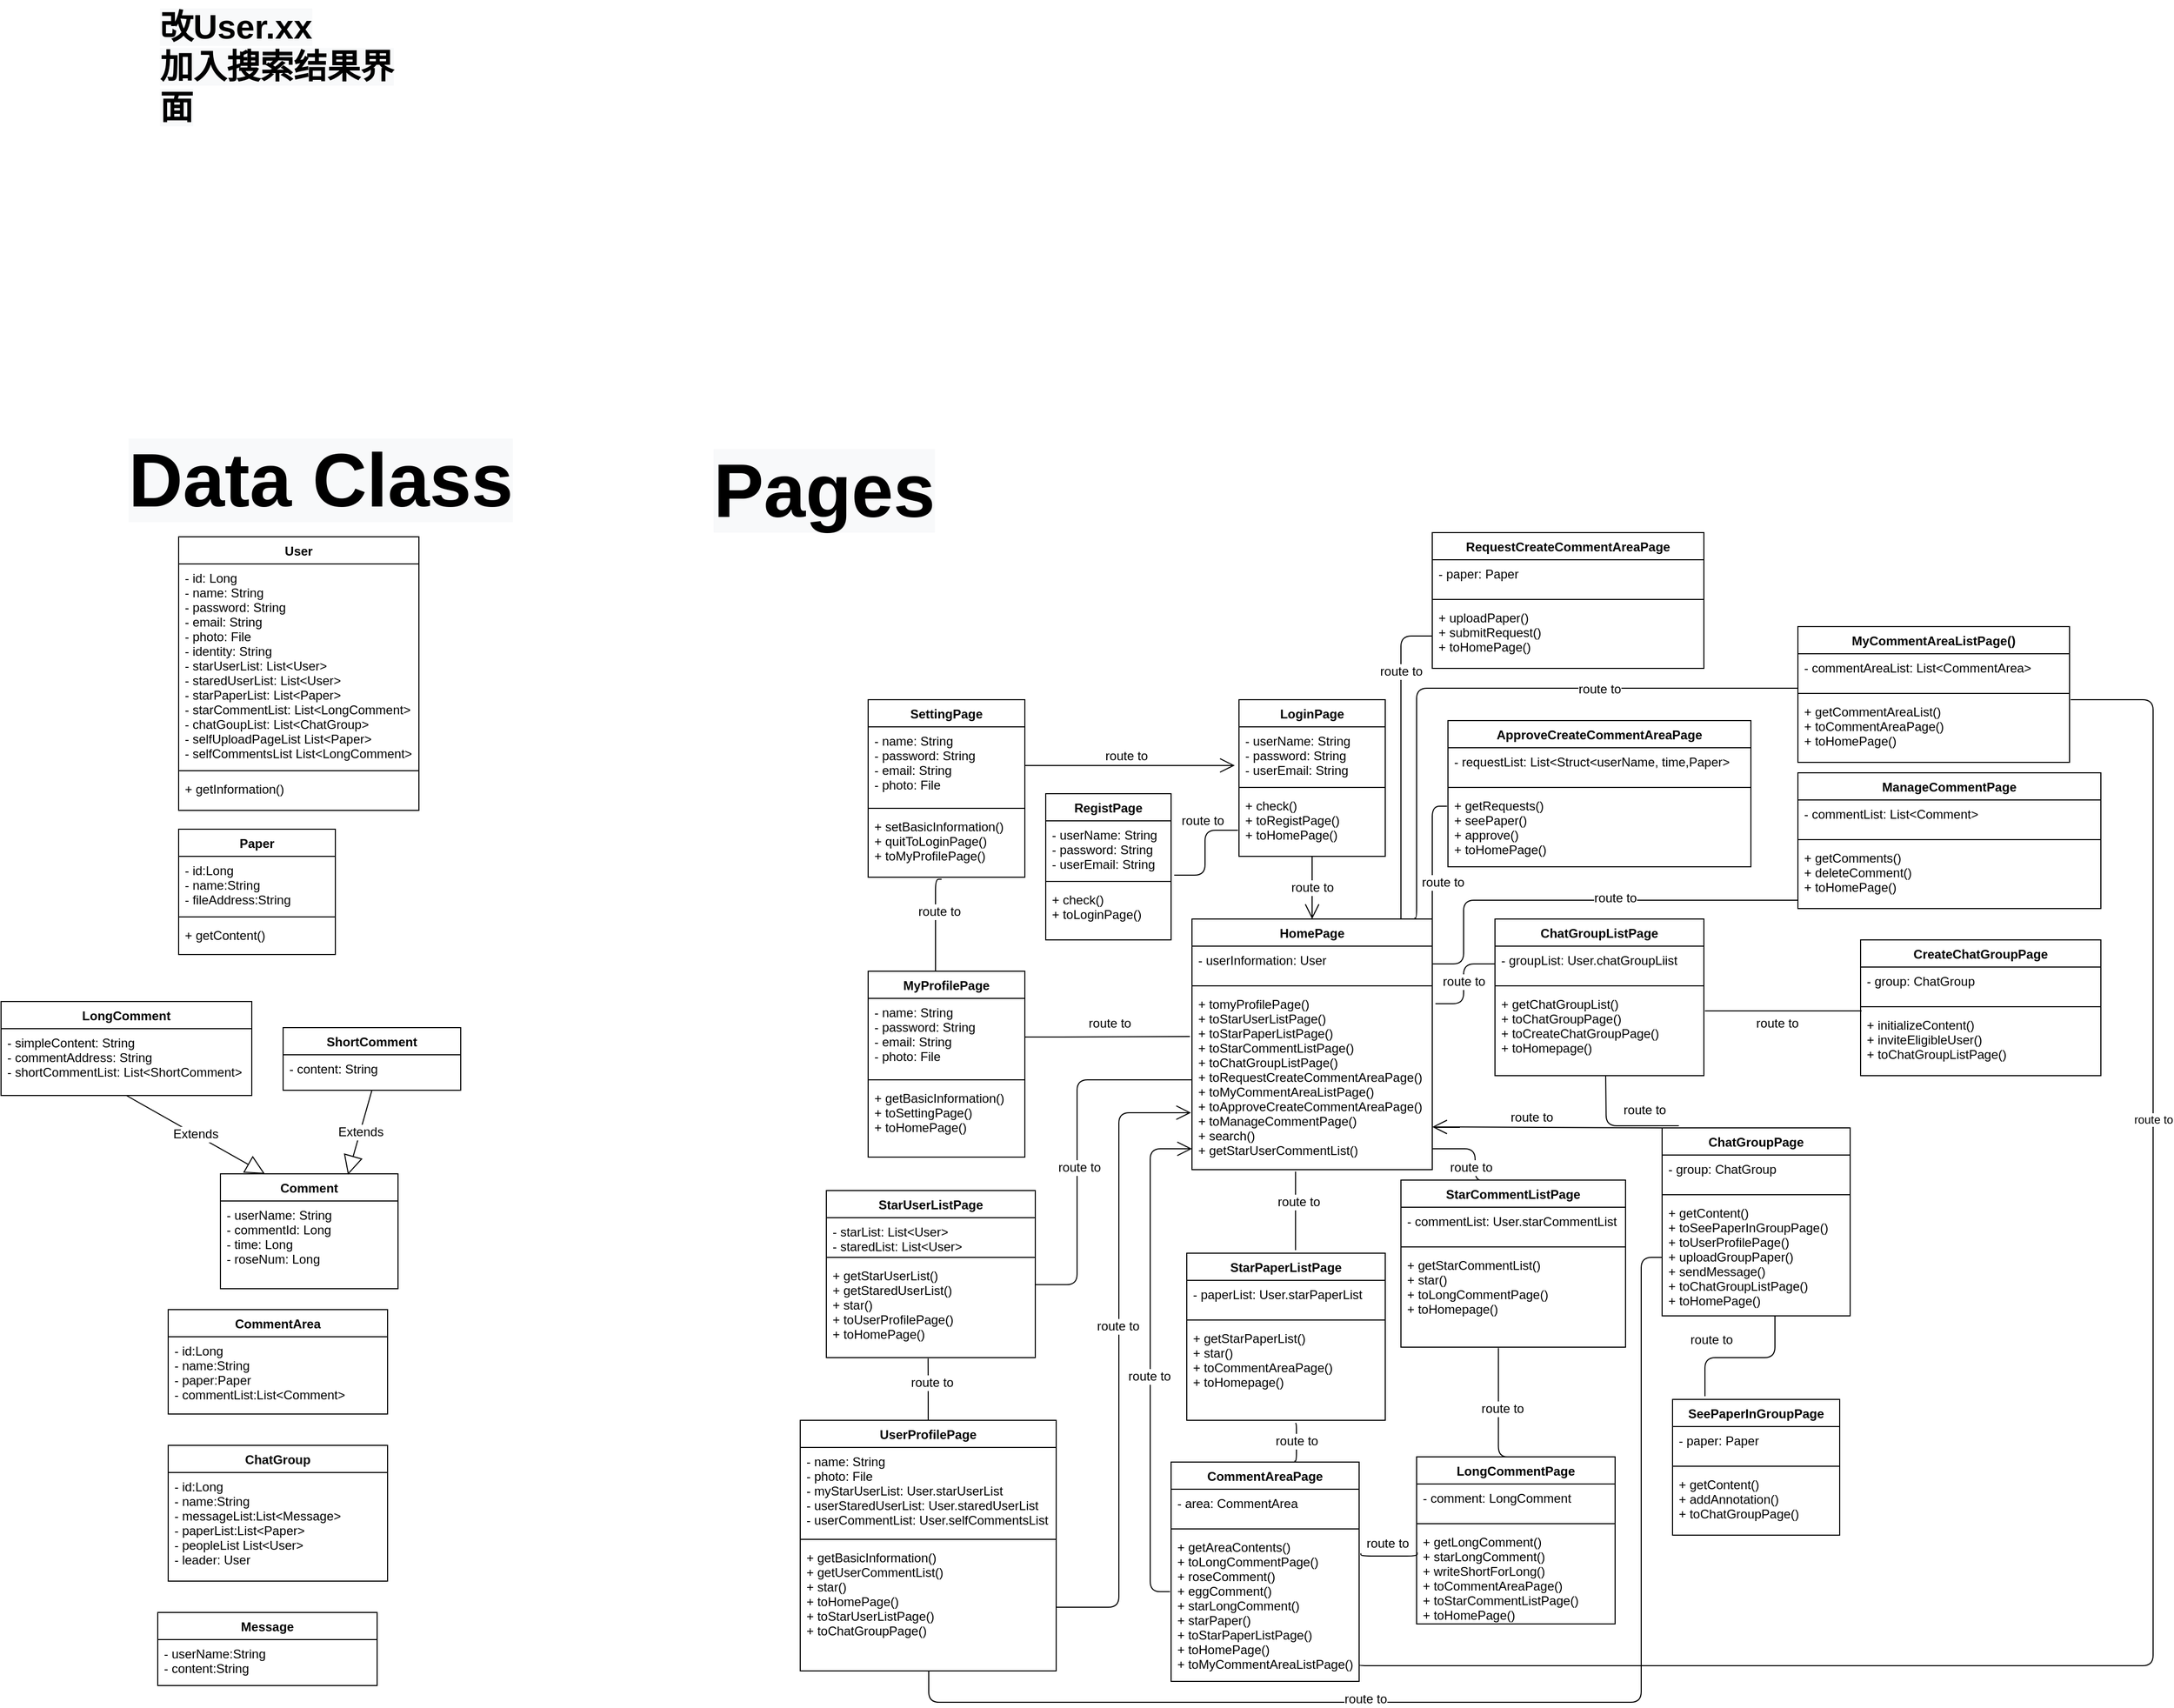 <mxfile version="13.10.0" type="github">
  <diagram id="C5RBs43oDa-KdzZeNtuy" name="Page-1">
    <mxGraphModel dx="1422" dy="794" grid="1" gridSize="10" guides="1" tooltips="1" connect="1" arrows="1" fold="1" page="1" pageScale="1" pageWidth="4681" pageHeight="3300" math="0" shadow="0">
      <root>
        <mxCell id="WIyWlLk6GJQsqaUBKTNV-0" />
        <mxCell id="WIyWlLk6GJQsqaUBKTNV-1" parent="WIyWlLk6GJQsqaUBKTNV-0" />
        <mxCell id="Cxy3Sewu2v3tstVAsMVQ-8" value="ChatGroup" style="swimlane;fontStyle=1;align=center;verticalAlign=top;childLayout=stackLayout;horizontal=1;startSize=26;horizontalStack=0;resizeParent=1;resizeLast=0;collapsible=1;marginBottom=0;rounded=0;shadow=0;strokeWidth=1;" parent="WIyWlLk6GJQsqaUBKTNV-1" vertex="1">
          <mxGeometry x="550" y="1514" width="210" height="130" as="geometry">
            <mxRectangle x="230" y="140" width="160" height="26" as="alternateBounds" />
          </mxGeometry>
        </mxCell>
        <mxCell id="Cxy3Sewu2v3tstVAsMVQ-9" value="- id:Long&#xa;- name:String&#xa;- messageList:List&lt;Message&gt;&#xa;- paperList:List&lt;Paper&gt;&#xa;- peopleList List&lt;User&gt;&#xa;- leader: User" style="text;align=left;verticalAlign=top;spacingLeft=4;spacingRight=4;overflow=hidden;rotatable=0;points=[[0,0.5],[1,0.5]];portConstraint=eastwest;" parent="Cxy3Sewu2v3tstVAsMVQ-8" vertex="1">
          <mxGeometry y="26" width="210" height="104" as="geometry" />
        </mxCell>
        <mxCell id="Cxy3Sewu2v3tstVAsMVQ-23" value="CommentArea" style="swimlane;fontStyle=1;align=center;verticalAlign=top;childLayout=stackLayout;horizontal=1;startSize=26;horizontalStack=0;resizeParent=1;resizeLast=0;collapsible=1;marginBottom=0;rounded=0;shadow=0;strokeWidth=1;" parent="WIyWlLk6GJQsqaUBKTNV-1" vertex="1">
          <mxGeometry x="550" y="1384" width="210" height="100" as="geometry">
            <mxRectangle x="230" y="140" width="160" height="26" as="alternateBounds" />
          </mxGeometry>
        </mxCell>
        <mxCell id="Cxy3Sewu2v3tstVAsMVQ-24" value="- id:Long&#xa;- name:String&#xa;- paper:Paper&#xa;- commentList:List&lt;Comment&gt;" style="text;align=left;verticalAlign=top;spacingLeft=4;spacingRight=4;overflow=hidden;rotatable=0;points=[[0,0.5],[1,0.5]];portConstraint=eastwest;" parent="Cxy3Sewu2v3tstVAsMVQ-23" vertex="1">
          <mxGeometry y="26" width="210" height="74" as="geometry" />
        </mxCell>
        <mxCell id="Cxy3Sewu2v3tstVAsMVQ-37" value="LoginPage" style="swimlane;fontStyle=1;align=center;verticalAlign=top;childLayout=stackLayout;horizontal=1;startSize=26;horizontalStack=0;resizeParent=1;resizeLast=0;collapsible=1;marginBottom=0;rounded=0;shadow=0;strokeWidth=1;" parent="WIyWlLk6GJQsqaUBKTNV-1" vertex="1">
          <mxGeometry x="1575" y="800" width="140" height="150" as="geometry">
            <mxRectangle x="1575" y="800" width="160" height="26" as="alternateBounds" />
          </mxGeometry>
        </mxCell>
        <mxCell id="Cxy3Sewu2v3tstVAsMVQ-38" value="- userName: String&#xa;- password: String&#xa;- userEmail: String" style="text;align=left;verticalAlign=top;spacingLeft=4;spacingRight=4;overflow=hidden;rotatable=0;points=[[0,0.5],[1,0.5]];portConstraint=eastwest;" parent="Cxy3Sewu2v3tstVAsMVQ-37" vertex="1">
          <mxGeometry y="26" width="140" height="54" as="geometry" />
        </mxCell>
        <mxCell id="Cxy3Sewu2v3tstVAsMVQ-39" value="" style="line;html=1;strokeWidth=1;align=left;verticalAlign=middle;spacingTop=-1;spacingLeft=3;spacingRight=3;rotatable=0;labelPosition=right;points=[];portConstraint=eastwest;" parent="Cxy3Sewu2v3tstVAsMVQ-37" vertex="1">
          <mxGeometry y="80" width="140" height="8" as="geometry" />
        </mxCell>
        <mxCell id="Cxy3Sewu2v3tstVAsMVQ-40" value="+ check()&#xa;+ toRegistPage()&#xa;+ toHomePage()" style="text;align=left;verticalAlign=top;spacingLeft=4;spacingRight=4;overflow=hidden;rotatable=0;points=[[0,0.5],[1,0.5]];portConstraint=eastwest;" parent="Cxy3Sewu2v3tstVAsMVQ-37" vertex="1">
          <mxGeometry y="88" width="140" height="52" as="geometry" />
        </mxCell>
        <mxCell id="Cxy3Sewu2v3tstVAsMVQ-41" value="RegistPage" style="swimlane;fontStyle=1;align=center;verticalAlign=top;childLayout=stackLayout;horizontal=1;startSize=26;horizontalStack=0;resizeParent=1;resizeLast=0;collapsible=1;marginBottom=0;rounded=0;shadow=0;strokeWidth=1;" parent="WIyWlLk6GJQsqaUBKTNV-1" vertex="1">
          <mxGeometry x="1390" y="890" width="120" height="140" as="geometry">
            <mxRectangle x="1860" y="805" width="160" height="26" as="alternateBounds" />
          </mxGeometry>
        </mxCell>
        <mxCell id="Cxy3Sewu2v3tstVAsMVQ-42" value="- userName: String&#xa;- password: String&#xa;- userEmail: String" style="text;align=left;verticalAlign=top;spacingLeft=4;spacingRight=4;overflow=hidden;rotatable=0;points=[[0,0.5],[1,0.5]];portConstraint=eastwest;" parent="Cxy3Sewu2v3tstVAsMVQ-41" vertex="1">
          <mxGeometry y="26" width="120" height="54" as="geometry" />
        </mxCell>
        <mxCell id="Cxy3Sewu2v3tstVAsMVQ-43" value="" style="line;html=1;strokeWidth=1;align=left;verticalAlign=middle;spacingTop=-1;spacingLeft=3;spacingRight=3;rotatable=0;labelPosition=right;points=[];portConstraint=eastwest;" parent="Cxy3Sewu2v3tstVAsMVQ-41" vertex="1">
          <mxGeometry y="80" width="120" height="8" as="geometry" />
        </mxCell>
        <mxCell id="Cxy3Sewu2v3tstVAsMVQ-44" value="+ check()&#xa;+ toLoginPage()" style="text;align=left;verticalAlign=top;spacingLeft=4;spacingRight=4;overflow=hidden;rotatable=0;points=[[0,0.5],[1,0.5]];portConstraint=eastwest;" parent="Cxy3Sewu2v3tstVAsMVQ-41" vertex="1">
          <mxGeometry y="88" width="120" height="52" as="geometry" />
        </mxCell>
        <mxCell id="Cxy3Sewu2v3tstVAsMVQ-47" value="&lt;span style=&quot;color: rgb(0, 0, 0); font-family: helvetica; font-size: 72px; font-style: normal; font-weight: 700; letter-spacing: normal; text-align: center; text-indent: 0px; text-transform: none; word-spacing: 0px; background-color: rgb(248, 249, 250); display: inline; float: none;&quot;&gt;Pages&lt;br style=&quot;font-size: 72px;&quot;&gt;&lt;/span&gt;" style="text;whiteSpace=wrap;html=1;fontSize=72;" parent="WIyWlLk6GJQsqaUBKTNV-1" vertex="1">
          <mxGeometry x="1070" y="550" width="250" height="90" as="geometry" />
        </mxCell>
        <mxCell id="Cxy3Sewu2v3tstVAsMVQ-48" value="HomePage" style="swimlane;fontStyle=1;align=center;verticalAlign=top;childLayout=stackLayout;horizontal=1;startSize=26;horizontalStack=0;resizeParent=1;resizeLast=0;collapsible=1;marginBottom=0;rounded=0;shadow=0;strokeWidth=1;" parent="WIyWlLk6GJQsqaUBKTNV-1" vertex="1">
          <mxGeometry x="1530" y="1010" width="230" height="240" as="geometry">
            <mxRectangle x="230" y="140" width="160" height="26" as="alternateBounds" />
          </mxGeometry>
        </mxCell>
        <mxCell id="Cxy3Sewu2v3tstVAsMVQ-49" value="- userInformation: User" style="text;align=left;verticalAlign=top;spacingLeft=4;spacingRight=4;overflow=hidden;rotatable=0;points=[[0,0.5],[1,0.5]];portConstraint=eastwest;" parent="Cxy3Sewu2v3tstVAsMVQ-48" vertex="1">
          <mxGeometry y="26" width="230" height="34" as="geometry" />
        </mxCell>
        <mxCell id="Cxy3Sewu2v3tstVAsMVQ-50" value="" style="line;html=1;strokeWidth=1;align=left;verticalAlign=middle;spacingTop=-1;spacingLeft=3;spacingRight=3;rotatable=0;labelPosition=right;points=[];portConstraint=eastwest;" parent="Cxy3Sewu2v3tstVAsMVQ-48" vertex="1">
          <mxGeometry y="60" width="230" height="8" as="geometry" />
        </mxCell>
        <mxCell id="Cxy3Sewu2v3tstVAsMVQ-51" value="+ tomyProfilePage()&#xa;+ toStarUserListPage()&#xa;+ toStarPaperListPage()&#xa;+ toStarCommentListPage()&#xa;+ toChatGroupListPage()&#xa;+ toRequestCreateCommentAreaPage()&#xa;+ toMyCommentAreaListPage()&#xa;+ toApproveCreateCommentAreaPage()&#xa;+ toManageCommentPage()&#xa;+ search()&#xa;+ getStarUserCommentList()" style="text;align=left;verticalAlign=top;spacingLeft=4;spacingRight=4;overflow=hidden;rotatable=0;points=[[0,0.5],[1,0.5]];portConstraint=eastwest;" parent="Cxy3Sewu2v3tstVAsMVQ-48" vertex="1">
          <mxGeometry y="68" width="230" height="172" as="geometry" />
        </mxCell>
        <mxCell id="Cxy3Sewu2v3tstVAsMVQ-52" value="&lt;span style=&quot;color: rgb(0 , 0 , 0) ; font-family: &amp;#34;helvetica&amp;#34; ; font-size: 72px ; font-style: normal ; font-weight: 700 ; letter-spacing: normal ; text-align: center ; text-indent: 0px ; text-transform: none ; word-spacing: 0px ; background-color: rgb(248 , 249 , 250) ; display: inline ; float: none&quot;&gt;Data Class&lt;br style=&quot;font-size: 72px&quot;&gt;&lt;/span&gt;" style="text;whiteSpace=wrap;html=1;fontSize=72;" parent="WIyWlLk6GJQsqaUBKTNV-1" vertex="1">
          <mxGeometry x="510" y="540" width="400" height="90" as="geometry" />
        </mxCell>
        <mxCell id="Cxy3Sewu2v3tstVAsMVQ-53" value="User" style="swimlane;fontStyle=1;align=center;verticalAlign=top;childLayout=stackLayout;horizontal=1;startSize=26;horizontalStack=0;resizeParent=1;resizeLast=0;collapsible=1;marginBottom=0;rounded=0;shadow=0;strokeWidth=1;" parent="WIyWlLk6GJQsqaUBKTNV-1" vertex="1">
          <mxGeometry x="560" y="644" width="230" height="262" as="geometry">
            <mxRectangle x="630" y="1370" width="160" height="26" as="alternateBounds" />
          </mxGeometry>
        </mxCell>
        <mxCell id="Cxy3Sewu2v3tstVAsMVQ-54" value="- id: Long&#xa;- name: String&#xa;- password: String&#xa;- email: String&#xa;- photo: File&#xa;- identity: String&#xa;- starUserList: List&lt;User&gt;&#xa;- staredUserList: List&lt;User&gt;&#xa;- starPaperList: List&lt;Paper&gt;&#xa;- starCommentList: List&lt;LongComment&gt;&#xa;- chatGoupList: List&lt;ChatGroup&gt;&#xa;- selfUploadPageList List&lt;Paper&gt;&#xa;- selfCommentsList List&lt;LongComment&gt;" style="text;align=left;verticalAlign=top;spacingLeft=4;spacingRight=4;overflow=hidden;rotatable=0;points=[[0,0.5],[1,0.5]];portConstraint=eastwest;" parent="Cxy3Sewu2v3tstVAsMVQ-53" vertex="1">
          <mxGeometry y="26" width="230" height="194" as="geometry" />
        </mxCell>
        <mxCell id="Cxy3Sewu2v3tstVAsMVQ-60" value="" style="line;strokeWidth=1;fillColor=none;align=left;verticalAlign=middle;spacingTop=-1;spacingLeft=3;spacingRight=3;rotatable=0;labelPosition=right;points=[];portConstraint=eastwest;fontSize=72;" parent="Cxy3Sewu2v3tstVAsMVQ-53" vertex="1">
          <mxGeometry y="220" width="230" height="8" as="geometry" />
        </mxCell>
        <mxCell id="Cxy3Sewu2v3tstVAsMVQ-85" value="+ getInformation()" style="text;align=left;verticalAlign=top;spacingLeft=4;spacingRight=4;overflow=hidden;rotatable=0;points=[[0,0.5],[1,0.5]];portConstraint=eastwest;" parent="Cxy3Sewu2v3tstVAsMVQ-53" vertex="1">
          <mxGeometry y="228" width="230" height="20" as="geometry" />
        </mxCell>
        <mxCell id="Cxy3Sewu2v3tstVAsMVQ-55" value="Paper" style="swimlane;fontStyle=1;align=center;verticalAlign=top;childLayout=stackLayout;horizontal=1;startSize=26;horizontalStack=0;resizeParent=1;resizeLast=0;collapsible=1;marginBottom=0;rounded=0;shadow=0;strokeWidth=1;" parent="WIyWlLk6GJQsqaUBKTNV-1" vertex="1">
          <mxGeometry x="560" y="924" width="150" height="120" as="geometry">
            <mxRectangle x="230" y="140" width="160" height="26" as="alternateBounds" />
          </mxGeometry>
        </mxCell>
        <mxCell id="Cxy3Sewu2v3tstVAsMVQ-56" value="- id:Long&#xa;- name:String&#xa;- fileAddress:String" style="text;align=left;verticalAlign=top;spacingLeft=4;spacingRight=4;overflow=hidden;rotatable=0;points=[[0,0.5],[1,0.5]];portConstraint=eastwest;" parent="Cxy3Sewu2v3tstVAsMVQ-55" vertex="1">
          <mxGeometry y="26" width="150" height="54" as="geometry" />
        </mxCell>
        <mxCell id="Cxy3Sewu2v3tstVAsMVQ-57" value="" style="line;html=1;strokeWidth=1;align=left;verticalAlign=middle;spacingTop=-1;spacingLeft=3;spacingRight=3;rotatable=0;labelPosition=right;points=[];portConstraint=eastwest;" parent="Cxy3Sewu2v3tstVAsMVQ-55" vertex="1">
          <mxGeometry y="80" width="150" height="8" as="geometry" />
        </mxCell>
        <mxCell id="Cxy3Sewu2v3tstVAsMVQ-58" value="+ getContent()" style="text;align=left;verticalAlign=top;spacingLeft=4;spacingRight=4;overflow=hidden;rotatable=0;points=[[0,0.5],[1,0.5]];portConstraint=eastwest;" parent="Cxy3Sewu2v3tstVAsMVQ-55" vertex="1">
          <mxGeometry y="88" width="150" height="32" as="geometry" />
        </mxCell>
        <mxCell id="Cxy3Sewu2v3tstVAsMVQ-61" value="LongComment" style="swimlane;fontStyle=1;align=center;verticalAlign=top;childLayout=stackLayout;horizontal=1;startSize=26;horizontalStack=0;resizeParent=1;resizeLast=0;collapsible=1;marginBottom=0;rounded=0;shadow=0;strokeWidth=1;" parent="WIyWlLk6GJQsqaUBKTNV-1" vertex="1">
          <mxGeometry x="390" y="1089" width="240" height="90" as="geometry">
            <mxRectangle x="230" y="140" width="160" height="26" as="alternateBounds" />
          </mxGeometry>
        </mxCell>
        <mxCell id="Cxy3Sewu2v3tstVAsMVQ-62" value="- simpleContent: String&#xa;- commentAddress: String&#xa;- shortCommentList: List&lt;ShortComment&gt;" style="text;align=left;verticalAlign=top;spacingLeft=4;spacingRight=4;overflow=hidden;rotatable=0;points=[[0,0.5],[1,0.5]];portConstraint=eastwest;" parent="Cxy3Sewu2v3tstVAsMVQ-61" vertex="1">
          <mxGeometry y="26" width="240" height="44" as="geometry" />
        </mxCell>
        <mxCell id="Cxy3Sewu2v3tstVAsMVQ-63" value="ShortComment" style="swimlane;fontStyle=1;align=center;verticalAlign=top;childLayout=stackLayout;horizontal=1;startSize=26;horizontalStack=0;resizeParent=1;resizeLast=0;collapsible=1;marginBottom=0;rounded=0;shadow=0;strokeWidth=1;" parent="WIyWlLk6GJQsqaUBKTNV-1" vertex="1">
          <mxGeometry x="660" y="1114" width="170" height="60" as="geometry">
            <mxRectangle x="230" y="140" width="160" height="26" as="alternateBounds" />
          </mxGeometry>
        </mxCell>
        <mxCell id="Cxy3Sewu2v3tstVAsMVQ-64" value="- content: String" style="text;align=left;verticalAlign=top;spacingLeft=4;spacingRight=4;overflow=hidden;rotatable=0;points=[[0,0.5],[1,0.5]];portConstraint=eastwest;" parent="Cxy3Sewu2v3tstVAsMVQ-63" vertex="1">
          <mxGeometry y="26" width="170" height="24" as="geometry" />
        </mxCell>
        <mxCell id="Cxy3Sewu2v3tstVAsMVQ-69" value="MyProfilePage" style="swimlane;fontStyle=1;align=center;verticalAlign=top;childLayout=stackLayout;horizontal=1;startSize=26;horizontalStack=0;resizeParent=1;resizeLast=0;collapsible=1;marginBottom=0;rounded=0;shadow=0;strokeWidth=1;" parent="WIyWlLk6GJQsqaUBKTNV-1" vertex="1">
          <mxGeometry x="1220" y="1060" width="150" height="178" as="geometry">
            <mxRectangle x="1220" y="1060" width="160" height="26" as="alternateBounds" />
          </mxGeometry>
        </mxCell>
        <mxCell id="Cxy3Sewu2v3tstVAsMVQ-70" value="- name: String&#xa;- password: String&#xa;- email: String&#xa;- photo: File" style="text;align=left;verticalAlign=top;spacingLeft=4;spacingRight=4;overflow=hidden;rotatable=0;points=[[0,0.5],[1,0.5]];portConstraint=eastwest;" parent="Cxy3Sewu2v3tstVAsMVQ-69" vertex="1">
          <mxGeometry y="26" width="150" height="74" as="geometry" />
        </mxCell>
        <mxCell id="Cxy3Sewu2v3tstVAsMVQ-71" value="" style="line;html=1;strokeWidth=1;align=left;verticalAlign=middle;spacingTop=-1;spacingLeft=3;spacingRight=3;rotatable=0;labelPosition=right;points=[];portConstraint=eastwest;" parent="Cxy3Sewu2v3tstVAsMVQ-69" vertex="1">
          <mxGeometry y="100" width="150" height="8" as="geometry" />
        </mxCell>
        <mxCell id="Cxy3Sewu2v3tstVAsMVQ-72" value="+ getBasicInformation()&#xa;+ toSettingPage()&#xa;+ toHomePage()&#xa;" style="text;align=left;verticalAlign=top;spacingLeft=4;spacingRight=4;overflow=hidden;rotatable=0;points=[[0,0.5],[1,0.5]];portConstraint=eastwest;" parent="Cxy3Sewu2v3tstVAsMVQ-69" vertex="1">
          <mxGeometry y="108" width="150" height="60" as="geometry" />
        </mxCell>
        <mxCell id="Cxy3Sewu2v3tstVAsMVQ-73" value="SettingPage" style="swimlane;fontStyle=1;align=center;verticalAlign=top;childLayout=stackLayout;horizontal=1;startSize=26;horizontalStack=0;resizeParent=1;resizeLast=0;collapsible=1;marginBottom=0;rounded=0;shadow=0;strokeWidth=1;" parent="WIyWlLk6GJQsqaUBKTNV-1" vertex="1">
          <mxGeometry x="1220" y="800" width="150" height="170" as="geometry">
            <mxRectangle x="1220" y="800" width="160" height="26" as="alternateBounds" />
          </mxGeometry>
        </mxCell>
        <mxCell id="Cxy3Sewu2v3tstVAsMVQ-74" value="- name: String&#xa;- password: String&#xa;- email: String&#xa;- photo: File" style="text;align=left;verticalAlign=top;spacingLeft=4;spacingRight=4;overflow=hidden;rotatable=0;points=[[0,0.5],[1,0.5]];portConstraint=eastwest;" parent="Cxy3Sewu2v3tstVAsMVQ-73" vertex="1">
          <mxGeometry y="26" width="150" height="74" as="geometry" />
        </mxCell>
        <mxCell id="Cxy3Sewu2v3tstVAsMVQ-75" value="" style="line;html=1;strokeWidth=1;align=left;verticalAlign=middle;spacingTop=-1;spacingLeft=3;spacingRight=3;rotatable=0;labelPosition=right;points=[];portConstraint=eastwest;" parent="Cxy3Sewu2v3tstVAsMVQ-73" vertex="1">
          <mxGeometry y="100" width="150" height="8" as="geometry" />
        </mxCell>
        <mxCell id="Cxy3Sewu2v3tstVAsMVQ-76" value="+ setBasicInformation()&#xa;+ quitToLoginPage()&#xa;+ toMyProfilePage()&#xa;" style="text;align=left;verticalAlign=top;spacingLeft=4;spacingRight=4;overflow=hidden;rotatable=0;points=[[0,0.5],[1,0.5]];portConstraint=eastwest;" parent="Cxy3Sewu2v3tstVAsMVQ-73" vertex="1">
          <mxGeometry y="108" width="150" height="62" as="geometry" />
        </mxCell>
        <mxCell id="Cxy3Sewu2v3tstVAsMVQ-77" value="StarUserListPage" style="swimlane;fontStyle=1;align=center;verticalAlign=top;childLayout=stackLayout;horizontal=1;startSize=26;horizontalStack=0;resizeParent=1;resizeLast=0;collapsible=1;marginBottom=0;rounded=0;shadow=0;strokeWidth=1;" parent="WIyWlLk6GJQsqaUBKTNV-1" vertex="1">
          <mxGeometry x="1180" y="1270" width="200" height="160" as="geometry">
            <mxRectangle x="1180" y="1270" width="160" height="26" as="alternateBounds" />
          </mxGeometry>
        </mxCell>
        <mxCell id="Cxy3Sewu2v3tstVAsMVQ-78" value="- starList: List&lt;User&gt;&#xa;- staredList: List&lt;User&gt;" style="text;align=left;verticalAlign=top;spacingLeft=4;spacingRight=4;overflow=hidden;rotatable=0;points=[[0,0.5],[1,0.5]];portConstraint=eastwest;" parent="Cxy3Sewu2v3tstVAsMVQ-77" vertex="1">
          <mxGeometry y="26" width="200" height="34" as="geometry" />
        </mxCell>
        <mxCell id="Cxy3Sewu2v3tstVAsMVQ-79" value="" style="line;html=1;strokeWidth=1;align=left;verticalAlign=middle;spacingTop=-1;spacingLeft=3;spacingRight=3;rotatable=0;labelPosition=right;points=[];portConstraint=eastwest;" parent="Cxy3Sewu2v3tstVAsMVQ-77" vertex="1">
          <mxGeometry y="60" width="200" height="8" as="geometry" />
        </mxCell>
        <mxCell id="Cxy3Sewu2v3tstVAsMVQ-80" value="+ getStarUserList()&#xa;+ getStaredUserList()&#xa;+ star()&#xa;+ toUserProfilePage()&#xa;+ toHomePage()" style="text;align=left;verticalAlign=top;spacingLeft=4;spacingRight=4;overflow=hidden;rotatable=0;points=[[0,0.5],[1,0.5]];portConstraint=eastwest;" parent="Cxy3Sewu2v3tstVAsMVQ-77" vertex="1">
          <mxGeometry y="68" width="200" height="92" as="geometry" />
        </mxCell>
        <mxCell id="Cxy3Sewu2v3tstVAsMVQ-81" value="UserProfilePage" style="swimlane;fontStyle=1;align=center;verticalAlign=top;childLayout=stackLayout;horizontal=1;startSize=26;horizontalStack=0;resizeParent=1;resizeLast=0;collapsible=1;marginBottom=0;rounded=0;shadow=0;strokeWidth=1;" parent="WIyWlLk6GJQsqaUBKTNV-1" vertex="1">
          <mxGeometry x="1155" y="1490" width="245" height="240" as="geometry">
            <mxRectangle x="1155" y="1490" width="160" height="26" as="alternateBounds" />
          </mxGeometry>
        </mxCell>
        <mxCell id="Cxy3Sewu2v3tstVAsMVQ-82" value="- name: String&#xa;- photo: File&#xa;- myStarUserList: User.starUserList&#xa;- userStaredUserList: User.staredUserList&#xa;- userCommentList: User.selfCommentsList" style="text;align=left;verticalAlign=top;spacingLeft=4;spacingRight=4;overflow=hidden;rotatable=0;points=[[0,0.5],[1,0.5]];portConstraint=eastwest;" parent="Cxy3Sewu2v3tstVAsMVQ-81" vertex="1">
          <mxGeometry y="26" width="245" height="84" as="geometry" />
        </mxCell>
        <mxCell id="Cxy3Sewu2v3tstVAsMVQ-83" value="" style="line;html=1;strokeWidth=1;align=left;verticalAlign=middle;spacingTop=-1;spacingLeft=3;spacingRight=3;rotatable=0;labelPosition=right;points=[];portConstraint=eastwest;" parent="Cxy3Sewu2v3tstVAsMVQ-81" vertex="1">
          <mxGeometry y="110" width="245" height="8" as="geometry" />
        </mxCell>
        <mxCell id="Cxy3Sewu2v3tstVAsMVQ-84" value="+ getBasicInformation()&#xa;+ getUserCommentList()&#xa;+ star()&#xa;+ toHomePage()&#xa;+ toStarUserListPage()&#xa;+ toChatGroupPage()&#xa;" style="text;align=left;verticalAlign=top;spacingLeft=4;spacingRight=4;overflow=hidden;rotatable=0;points=[[0,0.5],[1,0.5]];portConstraint=eastwest;" parent="Cxy3Sewu2v3tstVAsMVQ-81" vertex="1">
          <mxGeometry y="118" width="245" height="122" as="geometry" />
        </mxCell>
        <mxCell id="Cxy3Sewu2v3tstVAsMVQ-86" value="StarPaperListPage" style="swimlane;fontStyle=1;align=center;verticalAlign=top;childLayout=stackLayout;horizontal=1;startSize=26;horizontalStack=0;resizeParent=1;resizeLast=0;collapsible=1;marginBottom=0;rounded=0;shadow=0;strokeWidth=1;" parent="WIyWlLk6GJQsqaUBKTNV-1" vertex="1">
          <mxGeometry x="1525" y="1330" width="190" height="160" as="geometry">
            <mxRectangle x="1525" y="1330" width="160" height="26" as="alternateBounds" />
          </mxGeometry>
        </mxCell>
        <mxCell id="Cxy3Sewu2v3tstVAsMVQ-87" value="- paperList: User.starPaperList" style="text;align=left;verticalAlign=top;spacingLeft=4;spacingRight=4;overflow=hidden;rotatable=0;points=[[0,0.5],[1,0.5]];portConstraint=eastwest;" parent="Cxy3Sewu2v3tstVAsMVQ-86" vertex="1">
          <mxGeometry y="26" width="190" height="34" as="geometry" />
        </mxCell>
        <mxCell id="Cxy3Sewu2v3tstVAsMVQ-88" value="" style="line;html=1;strokeWidth=1;align=left;verticalAlign=middle;spacingTop=-1;spacingLeft=3;spacingRight=3;rotatable=0;labelPosition=right;points=[];portConstraint=eastwest;" parent="Cxy3Sewu2v3tstVAsMVQ-86" vertex="1">
          <mxGeometry y="60" width="190" height="8" as="geometry" />
        </mxCell>
        <mxCell id="Cxy3Sewu2v3tstVAsMVQ-89" value="+ getStarPaperList()&#xa;+ star()&#xa;+ toCommentAreaPage()&#xa;+ toHomepage()&#xa;" style="text;align=left;verticalAlign=top;spacingLeft=4;spacingRight=4;overflow=hidden;rotatable=0;points=[[0,0.5],[1,0.5]];portConstraint=eastwest;" parent="Cxy3Sewu2v3tstVAsMVQ-86" vertex="1">
          <mxGeometry y="68" width="190" height="92" as="geometry" />
        </mxCell>
        <mxCell id="Cxy3Sewu2v3tstVAsMVQ-90" value="CommentAreaPage" style="swimlane;fontStyle=1;align=center;verticalAlign=top;childLayout=stackLayout;horizontal=1;startSize=26;horizontalStack=0;resizeParent=1;resizeLast=0;collapsible=1;marginBottom=0;rounded=0;shadow=0;strokeWidth=1;" parent="WIyWlLk6GJQsqaUBKTNV-1" vertex="1">
          <mxGeometry x="1510" y="1530" width="180" height="210" as="geometry">
            <mxRectangle x="1530" y="1540" width="160" height="26" as="alternateBounds" />
          </mxGeometry>
        </mxCell>
        <mxCell id="Cxy3Sewu2v3tstVAsMVQ-91" value="- area: CommentArea" style="text;align=left;verticalAlign=top;spacingLeft=4;spacingRight=4;overflow=hidden;rotatable=0;points=[[0,0.5],[1,0.5]];portConstraint=eastwest;" parent="Cxy3Sewu2v3tstVAsMVQ-90" vertex="1">
          <mxGeometry y="26" width="180" height="34" as="geometry" />
        </mxCell>
        <mxCell id="Cxy3Sewu2v3tstVAsMVQ-92" value="" style="line;html=1;strokeWidth=1;align=left;verticalAlign=middle;spacingTop=-1;spacingLeft=3;spacingRight=3;rotatable=0;labelPosition=right;points=[];portConstraint=eastwest;" parent="Cxy3Sewu2v3tstVAsMVQ-90" vertex="1">
          <mxGeometry y="60" width="180" height="8" as="geometry" />
        </mxCell>
        <mxCell id="Cxy3Sewu2v3tstVAsMVQ-93" value="+ getAreaContents()&#xa;+ toLongCommentPage()&#xa;+ roseComment()&#xa;+ eggComment()&#xa;+ starLongComment()&#xa;+ starPaper()&#xa;+ toStarPaperListPage()&#xa;+ toHomePage()&#xa;+ toMyCommentAreaListPage()&#xa;" style="text;align=left;verticalAlign=top;spacingLeft=4;spacingRight=4;overflow=hidden;rotatable=0;points=[[0,0.5],[1,0.5]];portConstraint=eastwest;" parent="Cxy3Sewu2v3tstVAsMVQ-90" vertex="1">
          <mxGeometry y="68" width="180" height="142" as="geometry" />
        </mxCell>
        <mxCell id="Cxy3Sewu2v3tstVAsMVQ-94" value="Extends" style="endArrow=block;endSize=16;endFill=0;html=1;fontSize=12;entryX=0.25;entryY=0;entryDx=0;entryDy=0;exitX=0.5;exitY=1;exitDx=0;exitDy=0;" parent="WIyWlLk6GJQsqaUBKTNV-1" source="Cxy3Sewu2v3tstVAsMVQ-61" target="Cxy3Sewu2v3tstVAsMVQ-95" edge="1">
          <mxGeometry width="160" relative="1" as="geometry">
            <mxPoint x="610" y="1174" as="sourcePoint" />
            <mxPoint x="660" y="1244" as="targetPoint" />
          </mxGeometry>
        </mxCell>
        <mxCell id="Cxy3Sewu2v3tstVAsMVQ-95" value="Comment" style="swimlane;fontStyle=1;align=center;verticalAlign=top;childLayout=stackLayout;horizontal=1;startSize=26;horizontalStack=0;resizeParent=1;resizeLast=0;collapsible=1;marginBottom=0;rounded=0;shadow=0;strokeWidth=1;" parent="WIyWlLk6GJQsqaUBKTNV-1" vertex="1">
          <mxGeometry x="600" y="1254" width="170" height="110" as="geometry">
            <mxRectangle x="230" y="140" width="160" height="26" as="alternateBounds" />
          </mxGeometry>
        </mxCell>
        <mxCell id="Cxy3Sewu2v3tstVAsMVQ-96" value="- userName: String&#xa;- commentId: Long&#xa;- time: Long&#xa;- roseNum: Long" style="text;align=left;verticalAlign=top;spacingLeft=4;spacingRight=4;overflow=hidden;rotatable=0;points=[[0,0.5],[1,0.5]];portConstraint=eastwest;" parent="Cxy3Sewu2v3tstVAsMVQ-95" vertex="1">
          <mxGeometry y="26" width="170" height="84" as="geometry" />
        </mxCell>
        <mxCell id="Cxy3Sewu2v3tstVAsMVQ-98" value="Extends" style="endArrow=block;endSize=16;endFill=0;html=1;fontSize=12;entryX=0.718;entryY=0.008;entryDx=0;entryDy=0;entryPerimeter=0;exitX=0.5;exitY=1;exitDx=0;exitDy=0;" parent="WIyWlLk6GJQsqaUBKTNV-1" source="Cxy3Sewu2v3tstVAsMVQ-63" target="Cxy3Sewu2v3tstVAsMVQ-95" edge="1">
          <mxGeometry width="160" relative="1" as="geometry">
            <mxPoint x="825" y="1179" as="sourcePoint" />
            <mxPoint x="642.5" y="1254" as="targetPoint" />
          </mxGeometry>
        </mxCell>
        <mxCell id="Cxy3Sewu2v3tstVAsMVQ-99" value="LongCommentPage" style="swimlane;fontStyle=1;align=center;verticalAlign=top;childLayout=stackLayout;horizontal=1;startSize=26;horizontalStack=0;resizeParent=1;resizeLast=0;collapsible=1;marginBottom=0;rounded=0;shadow=0;strokeWidth=1;" parent="WIyWlLk6GJQsqaUBKTNV-1" vertex="1">
          <mxGeometry x="1745" y="1525" width="190" height="160" as="geometry">
            <mxRectangle x="1745" y="1525" width="160" height="26" as="alternateBounds" />
          </mxGeometry>
        </mxCell>
        <mxCell id="Cxy3Sewu2v3tstVAsMVQ-100" value="- comment: LongComment" style="text;align=left;verticalAlign=top;spacingLeft=4;spacingRight=4;overflow=hidden;rotatable=0;points=[[0,0.5],[1,0.5]];portConstraint=eastwest;" parent="Cxy3Sewu2v3tstVAsMVQ-99" vertex="1">
          <mxGeometry y="26" width="190" height="34" as="geometry" />
        </mxCell>
        <mxCell id="Cxy3Sewu2v3tstVAsMVQ-101" value="" style="line;html=1;strokeWidth=1;align=left;verticalAlign=middle;spacingTop=-1;spacingLeft=3;spacingRight=3;rotatable=0;labelPosition=right;points=[];portConstraint=eastwest;" parent="Cxy3Sewu2v3tstVAsMVQ-99" vertex="1">
          <mxGeometry y="60" width="190" height="8" as="geometry" />
        </mxCell>
        <mxCell id="Cxy3Sewu2v3tstVAsMVQ-102" value="+ getLongComment()&#xa;+ starLongComment()&#xa;+ writeShortForLong()&#xa;+ toCommentAreaPage()&#xa;+ toStarCommentListPage()&#xa;+ toHomePage()" style="text;align=left;verticalAlign=top;spacingLeft=4;spacingRight=4;overflow=hidden;rotatable=0;points=[[0,0.5],[1,0.5]];portConstraint=eastwest;" parent="Cxy3Sewu2v3tstVAsMVQ-99" vertex="1">
          <mxGeometry y="68" width="190" height="92" as="geometry" />
        </mxCell>
        <mxCell id="Cxy3Sewu2v3tstVAsMVQ-103" value="StarCommentListPage" style="swimlane;fontStyle=1;align=center;verticalAlign=top;childLayout=stackLayout;horizontal=1;startSize=26;horizontalStack=0;resizeParent=1;resizeLast=0;collapsible=1;marginBottom=0;rounded=0;shadow=0;strokeWidth=1;" parent="WIyWlLk6GJQsqaUBKTNV-1" vertex="1">
          <mxGeometry x="1730" y="1260" width="215" height="160" as="geometry">
            <mxRectangle x="1740" y="1290" width="160" height="26" as="alternateBounds" />
          </mxGeometry>
        </mxCell>
        <mxCell id="Cxy3Sewu2v3tstVAsMVQ-104" value="- commentList: User.starCommentList" style="text;align=left;verticalAlign=top;spacingLeft=4;spacingRight=4;overflow=hidden;rotatable=0;points=[[0,0.5],[1,0.5]];portConstraint=eastwest;" parent="Cxy3Sewu2v3tstVAsMVQ-103" vertex="1">
          <mxGeometry y="26" width="215" height="34" as="geometry" />
        </mxCell>
        <mxCell id="Cxy3Sewu2v3tstVAsMVQ-105" value="" style="line;html=1;strokeWidth=1;align=left;verticalAlign=middle;spacingTop=-1;spacingLeft=3;spacingRight=3;rotatable=0;labelPosition=right;points=[];portConstraint=eastwest;" parent="Cxy3Sewu2v3tstVAsMVQ-103" vertex="1">
          <mxGeometry y="60" width="215" height="8" as="geometry" />
        </mxCell>
        <mxCell id="Cxy3Sewu2v3tstVAsMVQ-106" value="+ getStarCommentList()&#xa;+ star()&#xa;+ toLongCommentPage()&#xa;+ toHomepage()&#xa;" style="text;align=left;verticalAlign=top;spacingLeft=4;spacingRight=4;overflow=hidden;rotatable=0;points=[[0,0.5],[1,0.5]];portConstraint=eastwest;" parent="Cxy3Sewu2v3tstVAsMVQ-103" vertex="1">
          <mxGeometry y="68" width="215" height="92" as="geometry" />
        </mxCell>
        <mxCell id="Cxy3Sewu2v3tstVAsMVQ-107" value="ChatGroupListPage" style="swimlane;fontStyle=1;align=center;verticalAlign=top;childLayout=stackLayout;horizontal=1;startSize=26;horizontalStack=0;resizeParent=1;resizeLast=0;collapsible=1;marginBottom=0;rounded=0;shadow=0;strokeWidth=1;" parent="WIyWlLk6GJQsqaUBKTNV-1" vertex="1">
          <mxGeometry x="1820" y="1010" width="200" height="150" as="geometry">
            <mxRectangle x="1820" y="1010" width="160" height="26" as="alternateBounds" />
          </mxGeometry>
        </mxCell>
        <mxCell id="Cxy3Sewu2v3tstVAsMVQ-108" value="- groupList: User.chatGroupLiist" style="text;align=left;verticalAlign=top;spacingLeft=4;spacingRight=4;overflow=hidden;rotatable=0;points=[[0,0.5],[1,0.5]];portConstraint=eastwest;" parent="Cxy3Sewu2v3tstVAsMVQ-107" vertex="1">
          <mxGeometry y="26" width="200" height="34" as="geometry" />
        </mxCell>
        <mxCell id="Cxy3Sewu2v3tstVAsMVQ-109" value="" style="line;html=1;strokeWidth=1;align=left;verticalAlign=middle;spacingTop=-1;spacingLeft=3;spacingRight=3;rotatable=0;labelPosition=right;points=[];portConstraint=eastwest;" parent="Cxy3Sewu2v3tstVAsMVQ-107" vertex="1">
          <mxGeometry y="60" width="200" height="8" as="geometry" />
        </mxCell>
        <mxCell id="Cxy3Sewu2v3tstVAsMVQ-110" value="+ getChatGroupList()&#xa;+ toChatGroupPage()&#xa;+ toCreateChatGroupPage()&#xa;+ toHomepage()&#xa;" style="text;align=left;verticalAlign=top;spacingLeft=4;spacingRight=4;overflow=hidden;rotatable=0;points=[[0,0.5],[1,0.5]];portConstraint=eastwest;" parent="Cxy3Sewu2v3tstVAsMVQ-107" vertex="1">
          <mxGeometry y="68" width="200" height="72" as="geometry" />
        </mxCell>
        <mxCell id="Cxy3Sewu2v3tstVAsMVQ-111" value="ChatGroupPage" style="swimlane;fontStyle=1;align=center;verticalAlign=top;childLayout=stackLayout;horizontal=1;startSize=26;horizontalStack=0;resizeParent=1;resizeLast=0;collapsible=1;marginBottom=0;rounded=0;shadow=0;strokeWidth=1;" parent="WIyWlLk6GJQsqaUBKTNV-1" vertex="1">
          <mxGeometry x="1980" y="1210" width="180" height="180" as="geometry">
            <mxRectangle x="230" y="140" width="160" height="26" as="alternateBounds" />
          </mxGeometry>
        </mxCell>
        <mxCell id="Cxy3Sewu2v3tstVAsMVQ-112" value="- group: ChatGroup" style="text;align=left;verticalAlign=top;spacingLeft=4;spacingRight=4;overflow=hidden;rotatable=0;points=[[0,0.5],[1,0.5]];portConstraint=eastwest;" parent="Cxy3Sewu2v3tstVAsMVQ-111" vertex="1">
          <mxGeometry y="26" width="180" height="34" as="geometry" />
        </mxCell>
        <mxCell id="Cxy3Sewu2v3tstVAsMVQ-113" value="" style="line;html=1;strokeWidth=1;align=left;verticalAlign=middle;spacingTop=-1;spacingLeft=3;spacingRight=3;rotatable=0;labelPosition=right;points=[];portConstraint=eastwest;" parent="Cxy3Sewu2v3tstVAsMVQ-111" vertex="1">
          <mxGeometry y="60" width="180" height="8" as="geometry" />
        </mxCell>
        <mxCell id="Cxy3Sewu2v3tstVAsMVQ-114" value="+ getContent()&#xa;+ toSeePaperInGroupPage()&#xa;+ toUserProfilePage()&#xa;+ uploadGroupPaper()&#xa;+ sendMessage()&#xa;+ toChatGroupListPage()&#xa;+ toHomePage()&#xa;" style="text;align=left;verticalAlign=top;spacingLeft=4;spacingRight=4;overflow=hidden;rotatable=0;points=[[0,0.5],[1,0.5]];portConstraint=eastwest;" parent="Cxy3Sewu2v3tstVAsMVQ-111" vertex="1">
          <mxGeometry y="68" width="180" height="112" as="geometry" />
        </mxCell>
        <mxCell id="Cxy3Sewu2v3tstVAsMVQ-115" value="SeePaperInGroupPage" style="swimlane;fontStyle=1;align=center;verticalAlign=top;childLayout=stackLayout;horizontal=1;startSize=26;horizontalStack=0;resizeParent=1;resizeLast=0;collapsible=1;marginBottom=0;rounded=0;shadow=0;strokeWidth=1;" parent="WIyWlLk6GJQsqaUBKTNV-1" vertex="1">
          <mxGeometry x="1990" y="1470" width="160" height="130" as="geometry">
            <mxRectangle x="230" y="140" width="160" height="26" as="alternateBounds" />
          </mxGeometry>
        </mxCell>
        <mxCell id="Cxy3Sewu2v3tstVAsMVQ-116" value="- paper: Paper" style="text;align=left;verticalAlign=top;spacingLeft=4;spacingRight=4;overflow=hidden;rotatable=0;points=[[0,0.5],[1,0.5]];portConstraint=eastwest;" parent="Cxy3Sewu2v3tstVAsMVQ-115" vertex="1">
          <mxGeometry y="26" width="160" height="34" as="geometry" />
        </mxCell>
        <mxCell id="Cxy3Sewu2v3tstVAsMVQ-117" value="" style="line;html=1;strokeWidth=1;align=left;verticalAlign=middle;spacingTop=-1;spacingLeft=3;spacingRight=3;rotatable=0;labelPosition=right;points=[];portConstraint=eastwest;" parent="Cxy3Sewu2v3tstVAsMVQ-115" vertex="1">
          <mxGeometry y="60" width="160" height="8" as="geometry" />
        </mxCell>
        <mxCell id="Cxy3Sewu2v3tstVAsMVQ-118" value="+ getContent()&#xa;+ addAnnotation()&#xa;+ toChatGroupPage()&#xa;" style="text;align=left;verticalAlign=top;spacingLeft=4;spacingRight=4;overflow=hidden;rotatable=0;points=[[0,0.5],[1,0.5]];portConstraint=eastwest;" parent="Cxy3Sewu2v3tstVAsMVQ-115" vertex="1">
          <mxGeometry y="68" width="160" height="62" as="geometry" />
        </mxCell>
        <mxCell id="Cxy3Sewu2v3tstVAsMVQ-119" value="CreateChatGroupPage" style="swimlane;fontStyle=1;align=center;verticalAlign=top;childLayout=stackLayout;horizontal=1;startSize=26;horizontalStack=0;resizeParent=1;resizeLast=0;collapsible=1;marginBottom=0;rounded=0;shadow=0;strokeWidth=1;" parent="WIyWlLk6GJQsqaUBKTNV-1" vertex="1">
          <mxGeometry x="2170" y="1030" width="230" height="130" as="geometry">
            <mxRectangle x="230" y="140" width="160" height="26" as="alternateBounds" />
          </mxGeometry>
        </mxCell>
        <mxCell id="Cxy3Sewu2v3tstVAsMVQ-120" value="- group: ChatGroup" style="text;align=left;verticalAlign=top;spacingLeft=4;spacingRight=4;overflow=hidden;rotatable=0;points=[[0,0.5],[1,0.5]];portConstraint=eastwest;" parent="Cxy3Sewu2v3tstVAsMVQ-119" vertex="1">
          <mxGeometry y="26" width="230" height="34" as="geometry" />
        </mxCell>
        <mxCell id="Cxy3Sewu2v3tstVAsMVQ-121" value="" style="line;html=1;strokeWidth=1;align=left;verticalAlign=middle;spacingTop=-1;spacingLeft=3;spacingRight=3;rotatable=0;labelPosition=right;points=[];portConstraint=eastwest;" parent="Cxy3Sewu2v3tstVAsMVQ-119" vertex="1">
          <mxGeometry y="60" width="230" height="8" as="geometry" />
        </mxCell>
        <mxCell id="Cxy3Sewu2v3tstVAsMVQ-122" value="+ initializeContent()&#xa;+ inviteEligibleUser()&#xa;+ toChatGroupListPage()" style="text;align=left;verticalAlign=top;spacingLeft=4;spacingRight=4;overflow=hidden;rotatable=0;points=[[0,0.5],[1,0.5]];portConstraint=eastwest;" parent="Cxy3Sewu2v3tstVAsMVQ-119" vertex="1">
          <mxGeometry y="68" width="230" height="62" as="geometry" />
        </mxCell>
        <mxCell id="Cxy3Sewu2v3tstVAsMVQ-123" value="RequestCreateCommentAreaPage" style="swimlane;fontStyle=1;align=center;verticalAlign=top;childLayout=stackLayout;horizontal=1;startSize=26;horizontalStack=0;resizeParent=1;resizeLast=0;collapsible=1;marginBottom=0;rounded=0;shadow=0;strokeWidth=1;" parent="WIyWlLk6GJQsqaUBKTNV-1" vertex="1">
          <mxGeometry x="1760" y="640" width="260" height="130" as="geometry">
            <mxRectangle x="230" y="140" width="160" height="26" as="alternateBounds" />
          </mxGeometry>
        </mxCell>
        <mxCell id="Cxy3Sewu2v3tstVAsMVQ-124" value="- paper: Paper" style="text;align=left;verticalAlign=top;spacingLeft=4;spacingRight=4;overflow=hidden;rotatable=0;points=[[0,0.5],[1,0.5]];portConstraint=eastwest;" parent="Cxy3Sewu2v3tstVAsMVQ-123" vertex="1">
          <mxGeometry y="26" width="260" height="34" as="geometry" />
        </mxCell>
        <mxCell id="Cxy3Sewu2v3tstVAsMVQ-125" value="" style="line;html=1;strokeWidth=1;align=left;verticalAlign=middle;spacingTop=-1;spacingLeft=3;spacingRight=3;rotatable=0;labelPosition=right;points=[];portConstraint=eastwest;" parent="Cxy3Sewu2v3tstVAsMVQ-123" vertex="1">
          <mxGeometry y="60" width="260" height="8" as="geometry" />
        </mxCell>
        <mxCell id="Cxy3Sewu2v3tstVAsMVQ-126" value="+ uploadPaper()&#xa;+ submitRequest()&#xa;+ toHomePage()" style="text;align=left;verticalAlign=top;spacingLeft=4;spacingRight=4;overflow=hidden;rotatable=0;points=[[0,0.5],[1,0.5]];portConstraint=eastwest;" parent="Cxy3Sewu2v3tstVAsMVQ-123" vertex="1">
          <mxGeometry y="68" width="260" height="62" as="geometry" />
        </mxCell>
        <mxCell id="Cxy3Sewu2v3tstVAsMVQ-127" value="ApproveCreateCommentAreaPage" style="swimlane;fontStyle=1;align=center;verticalAlign=top;childLayout=stackLayout;horizontal=1;startSize=26;horizontalStack=0;resizeParent=1;resizeLast=0;collapsible=1;marginBottom=0;rounded=0;shadow=0;strokeWidth=1;" parent="WIyWlLk6GJQsqaUBKTNV-1" vertex="1">
          <mxGeometry x="1775" y="820" width="290" height="140" as="geometry">
            <mxRectangle x="230" y="140" width="160" height="26" as="alternateBounds" />
          </mxGeometry>
        </mxCell>
        <mxCell id="Cxy3Sewu2v3tstVAsMVQ-128" value="- requestList: List&lt;Struct&lt;userName, time,Paper&gt;" style="text;align=left;verticalAlign=top;spacingLeft=4;spacingRight=4;overflow=hidden;rotatable=0;points=[[0,0.5],[1,0.5]];portConstraint=eastwest;" parent="Cxy3Sewu2v3tstVAsMVQ-127" vertex="1">
          <mxGeometry y="26" width="290" height="34" as="geometry" />
        </mxCell>
        <mxCell id="Cxy3Sewu2v3tstVAsMVQ-129" value="" style="line;html=1;strokeWidth=1;align=left;verticalAlign=middle;spacingTop=-1;spacingLeft=3;spacingRight=3;rotatable=0;labelPosition=right;points=[];portConstraint=eastwest;" parent="Cxy3Sewu2v3tstVAsMVQ-127" vertex="1">
          <mxGeometry y="60" width="290" height="8" as="geometry" />
        </mxCell>
        <mxCell id="Cxy3Sewu2v3tstVAsMVQ-130" value="+ getRequests()&#xa;+ seePaper()&#xa;+ approve()&#xa;+ toHomePage()" style="text;align=left;verticalAlign=top;spacingLeft=4;spacingRight=4;overflow=hidden;rotatable=0;points=[[0,0.5],[1,0.5]];portConstraint=eastwest;" parent="Cxy3Sewu2v3tstVAsMVQ-127" vertex="1">
          <mxGeometry y="68" width="290" height="62" as="geometry" />
        </mxCell>
        <mxCell id="Cxy3Sewu2v3tstVAsMVQ-132" value="MyCommentAreaListPage()" style="swimlane;fontStyle=1;align=center;verticalAlign=top;childLayout=stackLayout;horizontal=1;startSize=26;horizontalStack=0;resizeParent=1;resizeLast=0;collapsible=1;marginBottom=0;rounded=0;shadow=0;strokeWidth=1;" parent="WIyWlLk6GJQsqaUBKTNV-1" vertex="1">
          <mxGeometry x="2110" y="730" width="260" height="130" as="geometry">
            <mxRectangle x="230" y="140" width="160" height="26" as="alternateBounds" />
          </mxGeometry>
        </mxCell>
        <mxCell id="Cxy3Sewu2v3tstVAsMVQ-133" value="- commentAreaList: List&lt;CommentArea&gt;" style="text;align=left;verticalAlign=top;spacingLeft=4;spacingRight=4;overflow=hidden;rotatable=0;points=[[0,0.5],[1,0.5]];portConstraint=eastwest;" parent="Cxy3Sewu2v3tstVAsMVQ-132" vertex="1">
          <mxGeometry y="26" width="260" height="34" as="geometry" />
        </mxCell>
        <mxCell id="Cxy3Sewu2v3tstVAsMVQ-134" value="" style="line;html=1;strokeWidth=1;align=left;verticalAlign=middle;spacingTop=-1;spacingLeft=3;spacingRight=3;rotatable=0;labelPosition=right;points=[];portConstraint=eastwest;" parent="Cxy3Sewu2v3tstVAsMVQ-132" vertex="1">
          <mxGeometry y="60" width="260" height="8" as="geometry" />
        </mxCell>
        <mxCell id="Cxy3Sewu2v3tstVAsMVQ-135" value="+ getCommentAreaList()&#xa;+ toCommentAreaPage()&#xa;+ toHomePage()" style="text;align=left;verticalAlign=top;spacingLeft=4;spacingRight=4;overflow=hidden;rotatable=0;points=[[0,0.5],[1,0.5]];portConstraint=eastwest;" parent="Cxy3Sewu2v3tstVAsMVQ-132" vertex="1">
          <mxGeometry y="68" width="260" height="62" as="geometry" />
        </mxCell>
        <mxCell id="Cxy3Sewu2v3tstVAsMVQ-136" value="ManageCommentPage" style="swimlane;fontStyle=1;align=center;verticalAlign=top;childLayout=stackLayout;horizontal=1;startSize=26;horizontalStack=0;resizeParent=1;resizeLast=0;collapsible=1;marginBottom=0;rounded=0;shadow=0;strokeWidth=1;" parent="WIyWlLk6GJQsqaUBKTNV-1" vertex="1">
          <mxGeometry x="2110" y="870" width="290" height="130" as="geometry">
            <mxRectangle x="230" y="140" width="160" height="26" as="alternateBounds" />
          </mxGeometry>
        </mxCell>
        <mxCell id="Cxy3Sewu2v3tstVAsMVQ-137" value="- commentList: List&lt;Comment&gt;" style="text;align=left;verticalAlign=top;spacingLeft=4;spacingRight=4;overflow=hidden;rotatable=0;points=[[0,0.5],[1,0.5]];portConstraint=eastwest;" parent="Cxy3Sewu2v3tstVAsMVQ-136" vertex="1">
          <mxGeometry y="26" width="290" height="34" as="geometry" />
        </mxCell>
        <mxCell id="Cxy3Sewu2v3tstVAsMVQ-138" value="" style="line;html=1;strokeWidth=1;align=left;verticalAlign=middle;spacingTop=-1;spacingLeft=3;spacingRight=3;rotatable=0;labelPosition=right;points=[];portConstraint=eastwest;" parent="Cxy3Sewu2v3tstVAsMVQ-136" vertex="1">
          <mxGeometry y="60" width="290" height="8" as="geometry" />
        </mxCell>
        <mxCell id="Cxy3Sewu2v3tstVAsMVQ-139" value="+ getComments()&#xa;+ deleteComment()&#xa;+ toHomePage()" style="text;align=left;verticalAlign=top;spacingLeft=4;spacingRight=4;overflow=hidden;rotatable=0;points=[[0,0.5],[1,0.5]];portConstraint=eastwest;" parent="Cxy3Sewu2v3tstVAsMVQ-136" vertex="1">
          <mxGeometry y="68" width="290" height="62" as="geometry" />
        </mxCell>
        <mxCell id="Cxy3Sewu2v3tstVAsMVQ-140" value="Message" style="swimlane;fontStyle=1;align=center;verticalAlign=top;childLayout=stackLayout;horizontal=1;startSize=26;horizontalStack=0;resizeParent=1;resizeLast=0;collapsible=1;marginBottom=0;rounded=0;shadow=0;strokeWidth=1;" parent="WIyWlLk6GJQsqaUBKTNV-1" vertex="1">
          <mxGeometry x="540" y="1674" width="210" height="70" as="geometry">
            <mxRectangle x="230" y="140" width="160" height="26" as="alternateBounds" />
          </mxGeometry>
        </mxCell>
        <mxCell id="Cxy3Sewu2v3tstVAsMVQ-141" value="- userName:String&#xa;- content:String" style="text;align=left;verticalAlign=top;spacingLeft=4;spacingRight=4;overflow=hidden;rotatable=0;points=[[0,0.5],[1,0.5]];portConstraint=eastwest;" parent="Cxy3Sewu2v3tstVAsMVQ-140" vertex="1">
          <mxGeometry y="26" width="210" height="44" as="geometry" />
        </mxCell>
        <mxCell id="Cxy3Sewu2v3tstVAsMVQ-155" value="" style="endArrow=none;html=1;edgeStyle=orthogonalEdgeStyle;fontSize=12;entryX=0.469;entryY=1.03;entryDx=0;entryDy=0;entryPerimeter=0;exitX=0.43;exitY=0.001;exitDx=0;exitDy=0;exitPerimeter=0;" parent="WIyWlLk6GJQsqaUBKTNV-1" source="Cxy3Sewu2v3tstVAsMVQ-69" target="Cxy3Sewu2v3tstVAsMVQ-76" edge="1">
          <mxGeometry relative="1" as="geometry">
            <mxPoint x="1260" y="1150" as="sourcePoint" />
            <mxPoint x="1260" y="980" as="targetPoint" />
            <Array as="points">
              <mxPoint x="1285" y="972" />
            </Array>
          </mxGeometry>
        </mxCell>
        <mxCell id="Cxy3Sewu2v3tstVAsMVQ-186" value="route to" style="edgeLabel;html=1;align=center;verticalAlign=middle;resizable=0;points=[];fontSize=12;" parent="Cxy3Sewu2v3tstVAsMVQ-155" vertex="1" connectable="0">
          <mxGeometry x="0.226" y="-3" relative="1" as="geometry">
            <mxPoint as="offset" />
          </mxGeometry>
        </mxCell>
        <mxCell id="Cxy3Sewu2v3tstVAsMVQ-173" value="" style="endArrow=none;html=1;edgeStyle=orthogonalEdgeStyle;fontSize=12;exitX=1;exitY=0.5;exitDx=0;exitDy=0;entryX=-0.009;entryY=0.259;entryDx=0;entryDy=0;entryPerimeter=0;" parent="WIyWlLk6GJQsqaUBKTNV-1" source="Cxy3Sewu2v3tstVAsMVQ-70" target="Cxy3Sewu2v3tstVAsMVQ-51" edge="1">
          <mxGeometry relative="1" as="geometry">
            <mxPoint x="1359.16" y="1148.41" as="sourcePoint" />
            <mxPoint x="1530" y="1148.422" as="targetPoint" />
            <Array as="points">
              <mxPoint x="1390" y="1123" />
              <mxPoint x="1390" y="1123" />
            </Array>
          </mxGeometry>
        </mxCell>
        <mxCell id="Cxy3Sewu2v3tstVAsMVQ-187" value="route to" style="edgeLabel;html=1;align=center;verticalAlign=middle;resizable=0;points=[];fontSize=12;" parent="Cxy3Sewu2v3tstVAsMVQ-173" vertex="1" connectable="0">
          <mxGeometry x="-0.192" y="2" relative="1" as="geometry">
            <mxPoint x="16.48" y="-10.9" as="offset" />
          </mxGeometry>
        </mxCell>
        <mxCell id="Cxy3Sewu2v3tstVAsMVQ-177" value="" style="endArrow=none;html=1;edgeStyle=orthogonalEdgeStyle;fontSize=12;exitX=0.999;exitY=0.24;exitDx=0;exitDy=0;exitPerimeter=0;entryX=0;entryY=0.5;entryDx=0;entryDy=0;" parent="WIyWlLk6GJQsqaUBKTNV-1" source="Cxy3Sewu2v3tstVAsMVQ-80" target="Cxy3Sewu2v3tstVAsMVQ-51" edge="1">
          <mxGeometry relative="1" as="geometry">
            <mxPoint x="1390.0" y="1360.0" as="sourcePoint" />
            <mxPoint x="1560.84" y="1360.012" as="targetPoint" />
            <Array as="points">
              <mxPoint x="1420" y="1360" />
              <mxPoint x="1420" y="1164" />
            </Array>
          </mxGeometry>
        </mxCell>
        <mxCell id="Cxy3Sewu2v3tstVAsMVQ-188" value="route to" style="edgeLabel;html=1;align=center;verticalAlign=middle;resizable=0;points=[];fontSize=12;" parent="Cxy3Sewu2v3tstVAsMVQ-177" vertex="1" connectable="0">
          <mxGeometry x="-0.115" y="-2" relative="1" as="geometry">
            <mxPoint as="offset" />
          </mxGeometry>
        </mxCell>
        <mxCell id="Cxy3Sewu2v3tstVAsMVQ-179" value="" style="endArrow=none;html=1;edgeStyle=orthogonalEdgeStyle;fontSize=12;entryX=1.025;entryY=0.963;entryDx=0;entryDy=0;entryPerimeter=0;exitX=-0.007;exitY=0.712;exitDx=0;exitDy=0;exitPerimeter=0;" parent="WIyWlLk6GJQsqaUBKTNV-1" source="Cxy3Sewu2v3tstVAsMVQ-40" target="Cxy3Sewu2v3tstVAsMVQ-42" edge="1">
          <mxGeometry relative="1" as="geometry">
            <mxPoint x="1628" y="780" as="sourcePoint" />
            <mxPoint x="1645" y="680" as="targetPoint" />
            <Array as="points" />
          </mxGeometry>
        </mxCell>
        <mxCell id="Cxy3Sewu2v3tstVAsMVQ-181" value="route to" style="edgeLabel;html=1;align=center;verticalAlign=middle;resizable=0;points=[];fontSize=12;" parent="Cxy3Sewu2v3tstVAsMVQ-179" vertex="1" connectable="0">
          <mxGeometry x="-0.416" y="1" relative="1" as="geometry">
            <mxPoint x="-4.02" y="-10" as="offset" />
          </mxGeometry>
        </mxCell>
        <mxCell id="Cxy3Sewu2v3tstVAsMVQ-182" value="" style="endArrow=open;endFill=1;endSize=12;html=1;fontSize=12;exitX=1;exitY=0.5;exitDx=0;exitDy=0;entryX=-0.029;entryY=0.685;entryDx=0;entryDy=0;entryPerimeter=0;" parent="WIyWlLk6GJQsqaUBKTNV-1" source="Cxy3Sewu2v3tstVAsMVQ-74" target="Cxy3Sewu2v3tstVAsMVQ-38" edge="1">
          <mxGeometry width="160" relative="1" as="geometry">
            <mxPoint x="1370" y="869" as="sourcePoint" />
            <mxPoint x="1520" y="880" as="targetPoint" />
          </mxGeometry>
        </mxCell>
        <mxCell id="Cxy3Sewu2v3tstVAsMVQ-183" value="route to" style="edgeLabel;html=1;align=center;verticalAlign=middle;resizable=0;points=[];fontSize=12;" parent="Cxy3Sewu2v3tstVAsMVQ-182" vertex="1" connectable="0">
          <mxGeometry x="0.214" y="-1" relative="1" as="geometry">
            <mxPoint x="-25.03" y="-9.92" as="offset" />
          </mxGeometry>
        </mxCell>
        <object label="" id="Cxy3Sewu2v3tstVAsMVQ-184">
          <mxCell style="endArrow=open;endFill=1;endSize=12;html=1;fontSize=12;exitX=0.5;exitY=1;exitDx=0;exitDy=0;" parent="WIyWlLk6GJQsqaUBKTNV-1" source="Cxy3Sewu2v3tstVAsMVQ-37" target="Cxy3Sewu2v3tstVAsMVQ-48" edge="1">
            <mxGeometry width="160" relative="1" as="geometry">
              <mxPoint x="1640" y="980" as="sourcePoint" />
              <mxPoint x="1800" y="980" as="targetPoint" />
              <Array as="points" />
            </mxGeometry>
          </mxCell>
        </object>
        <mxCell id="Cxy3Sewu2v3tstVAsMVQ-185" value="route to" style="edgeLabel;html=1;align=center;verticalAlign=middle;resizable=0;points=[];fontSize=12;" parent="Cxy3Sewu2v3tstVAsMVQ-184" vertex="1" connectable="0">
          <mxGeometry x="0.296" y="4" relative="1" as="geometry">
            <mxPoint x="-4.0" y="-8.82" as="offset" />
          </mxGeometry>
        </mxCell>
        <mxCell id="Cxy3Sewu2v3tstVAsMVQ-193" value="" style="endArrow=none;html=1;edgeStyle=orthogonalEdgeStyle;fontSize=12;entryX=0.487;entryY=1.008;entryDx=0;entryDy=0;entryPerimeter=0;" parent="WIyWlLk6GJQsqaUBKTNV-1" source="Cxy3Sewu2v3tstVAsMVQ-81" target="Cxy3Sewu2v3tstVAsMVQ-80" edge="1">
          <mxGeometry relative="1" as="geometry">
            <mxPoint x="1277" y="1710" as="sourcePoint" />
            <mxPoint x="1278" y="1440" as="targetPoint" />
            <Array as="points" />
          </mxGeometry>
        </mxCell>
        <mxCell id="Cxy3Sewu2v3tstVAsMVQ-194" value="route to" style="edgeLabel;html=1;align=center;verticalAlign=middle;resizable=0;points=[];fontSize=12;" parent="Cxy3Sewu2v3tstVAsMVQ-193" vertex="1" connectable="0">
          <mxGeometry x="0.226" y="-3" relative="1" as="geometry">
            <mxPoint as="offset" />
          </mxGeometry>
        </mxCell>
        <mxCell id="Cxy3Sewu2v3tstVAsMVQ-200" value="" style="endArrow=none;html=1;edgeStyle=orthogonalEdgeStyle;fontSize=12;entryX=0.431;entryY=1.011;entryDx=0;entryDy=0;entryPerimeter=0;exitX=0.548;exitY=-0.018;exitDx=0;exitDy=0;exitPerimeter=0;" parent="WIyWlLk6GJQsqaUBKTNV-1" source="Cxy3Sewu2v3tstVAsMVQ-86" target="Cxy3Sewu2v3tstVAsMVQ-51" edge="1">
          <mxGeometry relative="1" as="geometry">
            <mxPoint x="1630.07" y="1510" as="sourcePoint" />
            <mxPoint x="1630" y="1279.996" as="targetPoint" />
            <Array as="points">
              <mxPoint x="1629" y="1320" />
              <mxPoint x="1629" y="1320" />
            </Array>
          </mxGeometry>
        </mxCell>
        <mxCell id="Cxy3Sewu2v3tstVAsMVQ-201" value="route to" style="edgeLabel;html=1;align=center;verticalAlign=middle;resizable=0;points=[];fontSize=12;" parent="Cxy3Sewu2v3tstVAsMVQ-200" vertex="1" connectable="0">
          <mxGeometry x="0.226" y="-3" relative="1" as="geometry">
            <mxPoint as="offset" />
          </mxGeometry>
        </mxCell>
        <mxCell id="Cxy3Sewu2v3tstVAsMVQ-209" value="" style="endArrow=open;endFill=1;endSize=12;html=1;fontSize=12;exitX=1;exitY=0.5;exitDx=0;exitDy=0;entryX=-0.004;entryY=0.683;entryDx=0;entryDy=0;entryPerimeter=0;edgeStyle=elbowEdgeStyle;" parent="WIyWlLk6GJQsqaUBKTNV-1" source="Cxy3Sewu2v3tstVAsMVQ-84" target="Cxy3Sewu2v3tstVAsMVQ-51" edge="1">
          <mxGeometry width="160" relative="1" as="geometry">
            <mxPoint x="1390" y="1580" as="sourcePoint" />
            <mxPoint x="1520" y="1200" as="targetPoint" />
            <Array as="points">
              <mxPoint x="1460" y="1430" />
            </Array>
          </mxGeometry>
        </mxCell>
        <mxCell id="Cxy3Sewu2v3tstVAsMVQ-210" value="route to" style="edgeLabel;html=1;align=center;verticalAlign=middle;resizable=0;points=[];fontSize=12;" parent="Cxy3Sewu2v3tstVAsMVQ-209" vertex="1" connectable="0">
          <mxGeometry x="0.092" y="1" relative="1" as="geometry">
            <mxPoint as="offset" />
          </mxGeometry>
        </mxCell>
        <mxCell id="Cxy3Sewu2v3tstVAsMVQ-211" value="" style="endArrow=open;endFill=1;endSize=12;html=1;fontSize=12;edgeStyle=elbowEdgeStyle;entryX=0;entryY=0.884;entryDx=0;entryDy=0;entryPerimeter=0;exitX=-0.006;exitY=0.395;exitDx=0;exitDy=0;exitPerimeter=0;" parent="WIyWlLk6GJQsqaUBKTNV-1" source="Cxy3Sewu2v3tstVAsMVQ-93" target="Cxy3Sewu2v3tstVAsMVQ-51" edge="1">
          <mxGeometry width="160" relative="1" as="geometry">
            <mxPoint x="1500" y="1698" as="sourcePoint" />
            <mxPoint x="1520" y="1230" as="targetPoint" />
            <Array as="points">
              <mxPoint x="1490" y="1464.52" />
            </Array>
          </mxGeometry>
        </mxCell>
        <mxCell id="Cxy3Sewu2v3tstVAsMVQ-212" value="route to" style="edgeLabel;html=1;align=center;verticalAlign=middle;resizable=0;points=[];fontSize=12;" parent="Cxy3Sewu2v3tstVAsMVQ-211" vertex="1" connectable="0">
          <mxGeometry x="0.092" y="1" relative="1" as="geometry">
            <mxPoint y="38.47" as="offset" />
          </mxGeometry>
        </mxCell>
        <mxCell id="Cxy3Sewu2v3tstVAsMVQ-213" value="" style="endArrow=none;html=1;edgeStyle=orthogonalEdgeStyle;fontSize=12;exitX=0.38;exitY=0;exitDx=0;exitDy=0;exitPerimeter=0;" parent="WIyWlLk6GJQsqaUBKTNV-1" source="Cxy3Sewu2v3tstVAsMVQ-103" target="Cxy3Sewu2v3tstVAsMVQ-51" edge="1">
          <mxGeometry relative="1" as="geometry">
            <mxPoint x="1850" y="1298.318" as="sourcePoint" />
            <mxPoint x="1763" y="1250" as="targetPoint" />
            <Array as="points">
              <mxPoint x="1801" y="1230" />
            </Array>
          </mxGeometry>
        </mxCell>
        <mxCell id="Cxy3Sewu2v3tstVAsMVQ-214" value="route to" style="edgeLabel;html=1;align=center;verticalAlign=middle;resizable=0;points=[];fontSize=12;" parent="Cxy3Sewu2v3tstVAsMVQ-213" vertex="1" connectable="0">
          <mxGeometry x="0.226" y="-3" relative="1" as="geometry">
            <mxPoint x="4.93" y="21" as="offset" />
          </mxGeometry>
        </mxCell>
        <mxCell id="Cxy3Sewu2v3tstVAsMVQ-215" value="" style="endArrow=none;html=1;edgeStyle=orthogonalEdgeStyle;fontSize=12;entryX=0.434;entryY=1.008;entryDx=0;entryDy=0;entryPerimeter=0;exitX=0.5;exitY=0;exitDx=0;exitDy=0;" parent="WIyWlLk6GJQsqaUBKTNV-1" source="Cxy3Sewu2v3tstVAsMVQ-99" target="Cxy3Sewu2v3tstVAsMVQ-106" edge="1">
          <mxGeometry relative="1" as="geometry">
            <mxPoint x="1848.09" y="1516" as="sourcePoint" />
            <mxPoint x="1840.0" y="1465.736" as="targetPoint" />
            <Array as="points">
              <mxPoint x="1840" y="1525" />
            </Array>
          </mxGeometry>
        </mxCell>
        <mxCell id="Cxy3Sewu2v3tstVAsMVQ-216" value="route to" style="edgeLabel;html=1;align=center;verticalAlign=middle;resizable=0;points=[];fontSize=12;" parent="Cxy3Sewu2v3tstVAsMVQ-215" vertex="1" connectable="0">
          <mxGeometry x="0.226" y="-3" relative="1" as="geometry">
            <mxPoint y="11.4" as="offset" />
          </mxGeometry>
        </mxCell>
        <mxCell id="Cxy3Sewu2v3tstVAsMVQ-217" value="" style="endArrow=none;html=1;edgeStyle=orthogonalEdgeStyle;fontSize=12;exitX=1.009;exitY=0.136;exitDx=0;exitDy=0;exitPerimeter=0;entryX=0.003;entryY=0.256;entryDx=0;entryDy=0;entryPerimeter=0;" parent="WIyWlLk6GJQsqaUBKTNV-1" source="Cxy3Sewu2v3tstVAsMVQ-93" target="Cxy3Sewu2v3tstVAsMVQ-102" edge="1">
          <mxGeometry relative="1" as="geometry">
            <mxPoint x="1690" y="1620.45" as="sourcePoint" />
            <mxPoint x="1720" y="1620" as="targetPoint" />
            <Array as="points">
              <mxPoint x="1691" y="1620" />
              <mxPoint x="1746" y="1620" />
            </Array>
          </mxGeometry>
        </mxCell>
        <mxCell id="Cxy3Sewu2v3tstVAsMVQ-218" value="route to" style="edgeLabel;html=1;align=center;verticalAlign=middle;resizable=0;points=[];fontSize=12;" parent="Cxy3Sewu2v3tstVAsMVQ-217" vertex="1" connectable="0">
          <mxGeometry x="-0.192" y="2" relative="1" as="geometry">
            <mxPoint x="3.72" y="-10" as="offset" />
          </mxGeometry>
        </mxCell>
        <mxCell id="Cxy3Sewu2v3tstVAsMVQ-224" value="" style="endArrow=none;html=1;edgeStyle=orthogonalEdgeStyle;fontSize=12;entryX=0;entryY=0.5;entryDx=0;entryDy=0;exitX=1.013;exitY=0.076;exitDx=0;exitDy=0;exitPerimeter=0;" parent="WIyWlLk6GJQsqaUBKTNV-1" source="Cxy3Sewu2v3tstVAsMVQ-51" target="Cxy3Sewu2v3tstVAsMVQ-108" edge="1">
          <mxGeometry relative="1" as="geometry">
            <mxPoint x="1780" y="1085.996" as="sourcePoint" />
            <mxPoint x="1935" y="1086.028" as="targetPoint" />
            <Array as="points" />
          </mxGeometry>
        </mxCell>
        <mxCell id="Cxy3Sewu2v3tstVAsMVQ-225" value="route to" style="edgeLabel;html=1;align=center;verticalAlign=middle;resizable=0;points=[];fontSize=12;" parent="Cxy3Sewu2v3tstVAsMVQ-224" vertex="1" connectable="0">
          <mxGeometry x="-0.416" y="1" relative="1" as="geometry">
            <mxPoint x="1" y="-20.11" as="offset" />
          </mxGeometry>
        </mxCell>
        <mxCell id="Cxy3Sewu2v3tstVAsMVQ-226" value="" style="endArrow=none;html=1;edgeStyle=orthogonalEdgeStyle;fontSize=12;exitX=1.005;exitY=0.278;exitDx=0;exitDy=0;exitPerimeter=0;entryX=0.004;entryY=0;entryDx=0;entryDy=0;entryPerimeter=0;" parent="WIyWlLk6GJQsqaUBKTNV-1" source="Cxy3Sewu2v3tstVAsMVQ-110" target="Cxy3Sewu2v3tstVAsMVQ-122" edge="1">
          <mxGeometry relative="1" as="geometry">
            <mxPoint x="2030" y="1100" as="sourcePoint" />
            <mxPoint x="2130" y="1098" as="targetPoint" />
            <Array as="points">
              <mxPoint x="2160" y="1098" />
              <mxPoint x="2160" y="1098" />
            </Array>
          </mxGeometry>
        </mxCell>
        <mxCell id="Cxy3Sewu2v3tstVAsMVQ-227" value="route to" style="edgeLabel;html=1;align=center;verticalAlign=middle;resizable=0;points=[];fontSize=12;" parent="Cxy3Sewu2v3tstVAsMVQ-226" vertex="1" connectable="0">
          <mxGeometry x="-0.416" y="1" relative="1" as="geometry">
            <mxPoint x="25" y="12.99" as="offset" />
          </mxGeometry>
        </mxCell>
        <mxCell id="Cxy3Sewu2v3tstVAsMVQ-228" value="" style="endArrow=none;html=1;edgeStyle=orthogonalEdgeStyle;fontSize=12;exitX=0.089;exitY=-0.011;exitDx=0;exitDy=0;exitPerimeter=0;" parent="WIyWlLk6GJQsqaUBKTNV-1" source="Cxy3Sewu2v3tstVAsMVQ-111" edge="1">
          <mxGeometry relative="1" as="geometry">
            <mxPoint x="1937" y="1208" as="sourcePoint" />
            <mxPoint x="1926" y="1160" as="targetPoint" />
            <Array as="points" />
          </mxGeometry>
        </mxCell>
        <mxCell id="Cxy3Sewu2v3tstVAsMVQ-229" value="route to" style="edgeLabel;html=1;align=center;verticalAlign=middle;resizable=0;points=[];fontSize=12;" parent="Cxy3Sewu2v3tstVAsMVQ-228" vertex="1" connectable="0">
          <mxGeometry x="-0.416" y="1" relative="1" as="geometry">
            <mxPoint x="1" y="-16.02" as="offset" />
          </mxGeometry>
        </mxCell>
        <object label="" id="Cxy3Sewu2v3tstVAsMVQ-232">
          <mxCell style="endArrow=open;endFill=1;endSize=12;html=1;fontSize=12;exitX=0;exitY=0;exitDx=0;exitDy=0;entryX=1;entryY=0.762;entryDx=0;entryDy=0;entryPerimeter=0;" parent="WIyWlLk6GJQsqaUBKTNV-1" source="Cxy3Sewu2v3tstVAsMVQ-111" target="Cxy3Sewu2v3tstVAsMVQ-51" edge="1">
            <mxGeometry width="160" relative="1" as="geometry">
              <mxPoint x="1830" y="1191" as="sourcePoint" />
              <mxPoint x="1820" y="1375" as="targetPoint" />
              <Array as="points" />
            </mxGeometry>
          </mxCell>
        </object>
        <mxCell id="Cxy3Sewu2v3tstVAsMVQ-233" value="route to" style="edgeLabel;html=1;align=center;verticalAlign=middle;resizable=0;points=[];fontSize=12;" parent="Cxy3Sewu2v3tstVAsMVQ-232" vertex="1" connectable="0">
          <mxGeometry x="0.296" y="4" relative="1" as="geometry">
            <mxPoint x="17.02" y="-13.39" as="offset" />
          </mxGeometry>
        </mxCell>
        <mxCell id="Cxy3Sewu2v3tstVAsMVQ-234" value="" style="endArrow=none;html=1;edgeStyle=orthogonalEdgeStyle;fontSize=12;" parent="WIyWlLk6GJQsqaUBKTNV-1" source="Cxy3Sewu2v3tstVAsMVQ-114" target="Cxy3Sewu2v3tstVAsMVQ-84" edge="1">
          <mxGeometry relative="1" as="geometry">
            <mxPoint x="1960" y="1460" as="sourcePoint" />
            <mxPoint x="1267.72" y="1746.208" as="targetPoint" />
            <Array as="points">
              <mxPoint x="1960" y="1760" />
              <mxPoint x="1278" y="1760" />
            </Array>
          </mxGeometry>
        </mxCell>
        <mxCell id="Cxy3Sewu2v3tstVAsMVQ-235" value="route to" style="edgeLabel;html=1;align=center;verticalAlign=middle;resizable=0;points=[];fontSize=12;" parent="Cxy3Sewu2v3tstVAsMVQ-234" vertex="1" connectable="0">
          <mxGeometry x="0.226" y="-3" relative="1" as="geometry">
            <mxPoint as="offset" />
          </mxGeometry>
        </mxCell>
        <mxCell id="Cxy3Sewu2v3tstVAsMVQ-236" value="" style="endArrow=none;html=1;edgeStyle=orthogonalEdgeStyle;fontSize=12;exitX=0.194;exitY=-0.023;exitDx=0;exitDy=0;exitPerimeter=0;entryX=0.6;entryY=1;entryDx=0;entryDy=0;entryPerimeter=0;" parent="WIyWlLk6GJQsqaUBKTNV-1" source="Cxy3Sewu2v3tstVAsMVQ-115" target="Cxy3Sewu2v3tstVAsMVQ-114" edge="1">
          <mxGeometry relative="1" as="geometry">
            <mxPoint x="2020.02" y="1448.02" as="sourcePoint" />
            <mxPoint x="2020" y="1400" as="targetPoint" />
            <Array as="points" />
          </mxGeometry>
        </mxCell>
        <mxCell id="Cxy3Sewu2v3tstVAsMVQ-237" value="route to" style="edgeLabel;html=1;align=center;verticalAlign=middle;resizable=0;points=[];fontSize=12;" parent="Cxy3Sewu2v3tstVAsMVQ-236" vertex="1" connectable="0">
          <mxGeometry x="-0.416" y="1" relative="1" as="geometry">
            <mxPoint x="1" y="-16.02" as="offset" />
          </mxGeometry>
        </mxCell>
        <mxCell id="Cxy3Sewu2v3tstVAsMVQ-238" value="" style="endArrow=none;html=1;edgeStyle=orthogonalEdgeStyle;fontSize=12;" parent="WIyWlLk6GJQsqaUBKTNV-1" source="Cxy3Sewu2v3tstVAsMVQ-48" target="Cxy3Sewu2v3tstVAsMVQ-126" edge="1">
          <mxGeometry relative="1" as="geometry">
            <mxPoint x="1690.0" y="979.022" as="sourcePoint" />
            <mxPoint x="1747.01" y="940.95" as="targetPoint" />
            <Array as="points">
              <mxPoint x="1730" y="739" />
            </Array>
          </mxGeometry>
        </mxCell>
        <mxCell id="Cxy3Sewu2v3tstVAsMVQ-239" value="route to" style="edgeLabel;html=1;align=center;verticalAlign=middle;resizable=0;points=[];fontSize=12;" parent="Cxy3Sewu2v3tstVAsMVQ-238" vertex="1" connectable="0">
          <mxGeometry x="-0.416" y="1" relative="1" as="geometry">
            <mxPoint x="1" y="-149" as="offset" />
          </mxGeometry>
        </mxCell>
        <mxCell id="Cxy3Sewu2v3tstVAsMVQ-240" value="" style="endArrow=none;html=1;edgeStyle=orthogonalEdgeStyle;fontSize=12;entryX=0;entryY=0.971;entryDx=0;entryDy=0;entryPerimeter=0;exitX=0.926;exitY=-0.004;exitDx=0;exitDy=0;exitPerimeter=0;" parent="WIyWlLk6GJQsqaUBKTNV-1" source="Cxy3Sewu2v3tstVAsMVQ-48" target="Cxy3Sewu2v3tstVAsMVQ-133" edge="1">
          <mxGeometry relative="1" as="geometry">
            <mxPoint x="1745" y="980" as="sourcePoint" />
            <mxPoint x="1775" y="789" as="targetPoint" />
            <Array as="points">
              <mxPoint x="1745" y="1009" />
              <mxPoint x="1745" y="789" />
            </Array>
          </mxGeometry>
        </mxCell>
        <mxCell id="Cxy3Sewu2v3tstVAsMVQ-241" value="route to" style="edgeLabel;html=1;align=center;verticalAlign=middle;resizable=0;points=[];fontSize=12;" parent="Cxy3Sewu2v3tstVAsMVQ-240" vertex="1" connectable="0">
          <mxGeometry x="-0.416" y="1" relative="1" as="geometry">
            <mxPoint x="176" y="-50.02" as="offset" />
          </mxGeometry>
        </mxCell>
        <mxCell id="Cxy3Sewu2v3tstVAsMVQ-242" value="" style="endArrow=none;html=1;edgeStyle=orthogonalEdgeStyle;fontSize=12;exitX=1;exitY=0;exitDx=0;exitDy=0;entryX=-0.003;entryY=0.226;entryDx=0;entryDy=0;entryPerimeter=0;" parent="WIyWlLk6GJQsqaUBKTNV-1" source="Cxy3Sewu2v3tstVAsMVQ-48" target="Cxy3Sewu2v3tstVAsMVQ-130" edge="1">
          <mxGeometry relative="1" as="geometry">
            <mxPoint x="1760" y="981" as="sourcePoint" />
            <mxPoint x="1760" y="930" as="targetPoint" />
            <Array as="points">
              <mxPoint x="1760" y="902" />
            </Array>
          </mxGeometry>
        </mxCell>
        <mxCell id="Cxy3Sewu2v3tstVAsMVQ-243" value="route to" style="edgeLabel;html=1;align=center;verticalAlign=middle;resizable=0;points=[];fontSize=12;" parent="Cxy3Sewu2v3tstVAsMVQ-242" vertex="1" connectable="0">
          <mxGeometry x="-0.416" y="1" relative="1" as="geometry">
            <mxPoint x="11" as="offset" />
          </mxGeometry>
        </mxCell>
        <mxCell id="Cxy3Sewu2v3tstVAsMVQ-244" value="" style="endArrow=none;html=1;edgeStyle=orthogonalEdgeStyle;fontSize=12;exitX=1;exitY=0.5;exitDx=0;exitDy=0;" parent="WIyWlLk6GJQsqaUBKTNV-1" source="Cxy3Sewu2v3tstVAsMVQ-49" target="Cxy3Sewu2v3tstVAsMVQ-139" edge="1">
          <mxGeometry relative="1" as="geometry">
            <mxPoint x="1760.0" y="1029.972" as="sourcePoint" />
            <mxPoint x="1817.01" y="991.9" as="targetPoint" />
            <Array as="points">
              <mxPoint x="1790" y="1053" />
              <mxPoint x="1790" y="992" />
            </Array>
          </mxGeometry>
        </mxCell>
        <mxCell id="Cxy3Sewu2v3tstVAsMVQ-245" value="route to" style="edgeLabel;html=1;align=center;verticalAlign=middle;resizable=0;points=[];fontSize=12;" parent="Cxy3Sewu2v3tstVAsMVQ-244" vertex="1" connectable="0">
          <mxGeometry x="-0.416" y="1" relative="1" as="geometry">
            <mxPoint x="116" y="-1" as="offset" />
          </mxGeometry>
        </mxCell>
        <mxCell id="Cxy3Sewu2v3tstVAsMVQ-247" value="" style="endArrow=none;html=1;edgeStyle=orthogonalEdgeStyle;fontSize=12;exitX=1.004;exitY=0.032;exitDx=0;exitDy=0;exitPerimeter=0;entryX=1;entryY=0.887;entryDx=0;entryDy=0;entryPerimeter=0;" parent="WIyWlLk6GJQsqaUBKTNV-1" source="Cxy3Sewu2v3tstVAsMVQ-135" target="Cxy3Sewu2v3tstVAsMVQ-93" edge="1">
          <mxGeometry relative="1" as="geometry">
            <mxPoint x="2430" y="800" as="sourcePoint" />
            <mxPoint x="1710" y="1725" as="targetPoint" />
            <Array as="points">
              <mxPoint x="2450" y="800" />
              <mxPoint x="2450" y="1725" />
            </Array>
          </mxGeometry>
        </mxCell>
        <mxCell id="Cxy3Sewu2v3tstVAsMVQ-248" value="route to" style="edgeLabel;resizable=0;html=1;align=left;verticalAlign=bottom;" parent="Cxy3Sewu2v3tstVAsMVQ-247" connectable="0" vertex="1">
          <mxGeometry x="-1" relative="1" as="geometry">
            <mxPoint x="58.96" y="410.02" as="offset" />
          </mxGeometry>
        </mxCell>
        <mxCell id="Cxy3Sewu2v3tstVAsMVQ-250" value="" style="endArrow=none;html=1;edgeStyle=orthogonalEdgeStyle;fontSize=12;entryX=0.547;entryY=1.033;entryDx=0;entryDy=0;entryPerimeter=0;exitX=0.656;exitY=-0.005;exitDx=0;exitDy=0;exitPerimeter=0;" parent="WIyWlLk6GJQsqaUBKTNV-1" source="Cxy3Sewu2v3tstVAsMVQ-90" target="Cxy3Sewu2v3tstVAsMVQ-89" edge="1">
          <mxGeometry relative="1" as="geometry">
            <mxPoint x="1720.02" y="1585.23" as="sourcePoint" />
            <mxPoint x="1720.03" y="1510.002" as="targetPoint" />
            <Array as="points">
              <mxPoint x="1630" y="1529" />
              <mxPoint x="1630" y="1493" />
            </Array>
          </mxGeometry>
        </mxCell>
        <mxCell id="Cxy3Sewu2v3tstVAsMVQ-251" value="route to" style="edgeLabel;html=1;align=center;verticalAlign=middle;resizable=0;points=[];fontSize=12;" parent="Cxy3Sewu2v3tstVAsMVQ-250" vertex="1" connectable="0">
          <mxGeometry x="0.226" y="-3" relative="1" as="geometry">
            <mxPoint x="-3" y="3.08" as="offset" />
          </mxGeometry>
        </mxCell>
        <mxCell id="enRwcTxOauZdIwEIg_mR-0" value="&lt;span style=&quot;color: rgb(0 , 0 , 0) ; font-family: &amp;#34;helvetica&amp;#34; ; font-size: 32px ; font-style: normal ; font-weight: 700 ; letter-spacing: normal ; text-align: center ; text-indent: 0px ; text-transform: none ; word-spacing: 0px ; background-color: rgb(248 , 249 , 250) ; display: inline ; float: none&quot;&gt;改User.xx&lt;br&gt;加入搜索结果界面&lt;br&gt;&lt;br style=&quot;font-size: 32px&quot;&gt;&lt;/span&gt;" style="text;whiteSpace=wrap;html=1;fontSize=32;" vertex="1" parent="WIyWlLk6GJQsqaUBKTNV-1">
          <mxGeometry x="540" y="130" width="250" height="90" as="geometry" />
        </mxCell>
      </root>
    </mxGraphModel>
  </diagram>
</mxfile>
